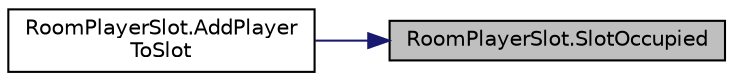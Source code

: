 digraph "RoomPlayerSlot.SlotOccupied"
{
 // LATEX_PDF_SIZE
  edge [fontname="Helvetica",fontsize="10",labelfontname="Helvetica",labelfontsize="10"];
  node [fontname="Helvetica",fontsize="10",shape=record];
  rankdir="RL";
  Node1 [label="RoomPlayerSlot.SlotOccupied",height=0.2,width=0.4,color="black", fillcolor="grey75", style="filled", fontcolor="black",tooltip=" "];
  Node1 -> Node2 [dir="back",color="midnightblue",fontsize="10",style="solid"];
  Node2 [label="RoomPlayerSlot.AddPlayer\lToSlot",height=0.2,width=0.4,color="black", fillcolor="white", style="filled",URL="$class_room_player_slot.html#a235960cf533641c46a760d5700a352a0",tooltip=" "];
}

